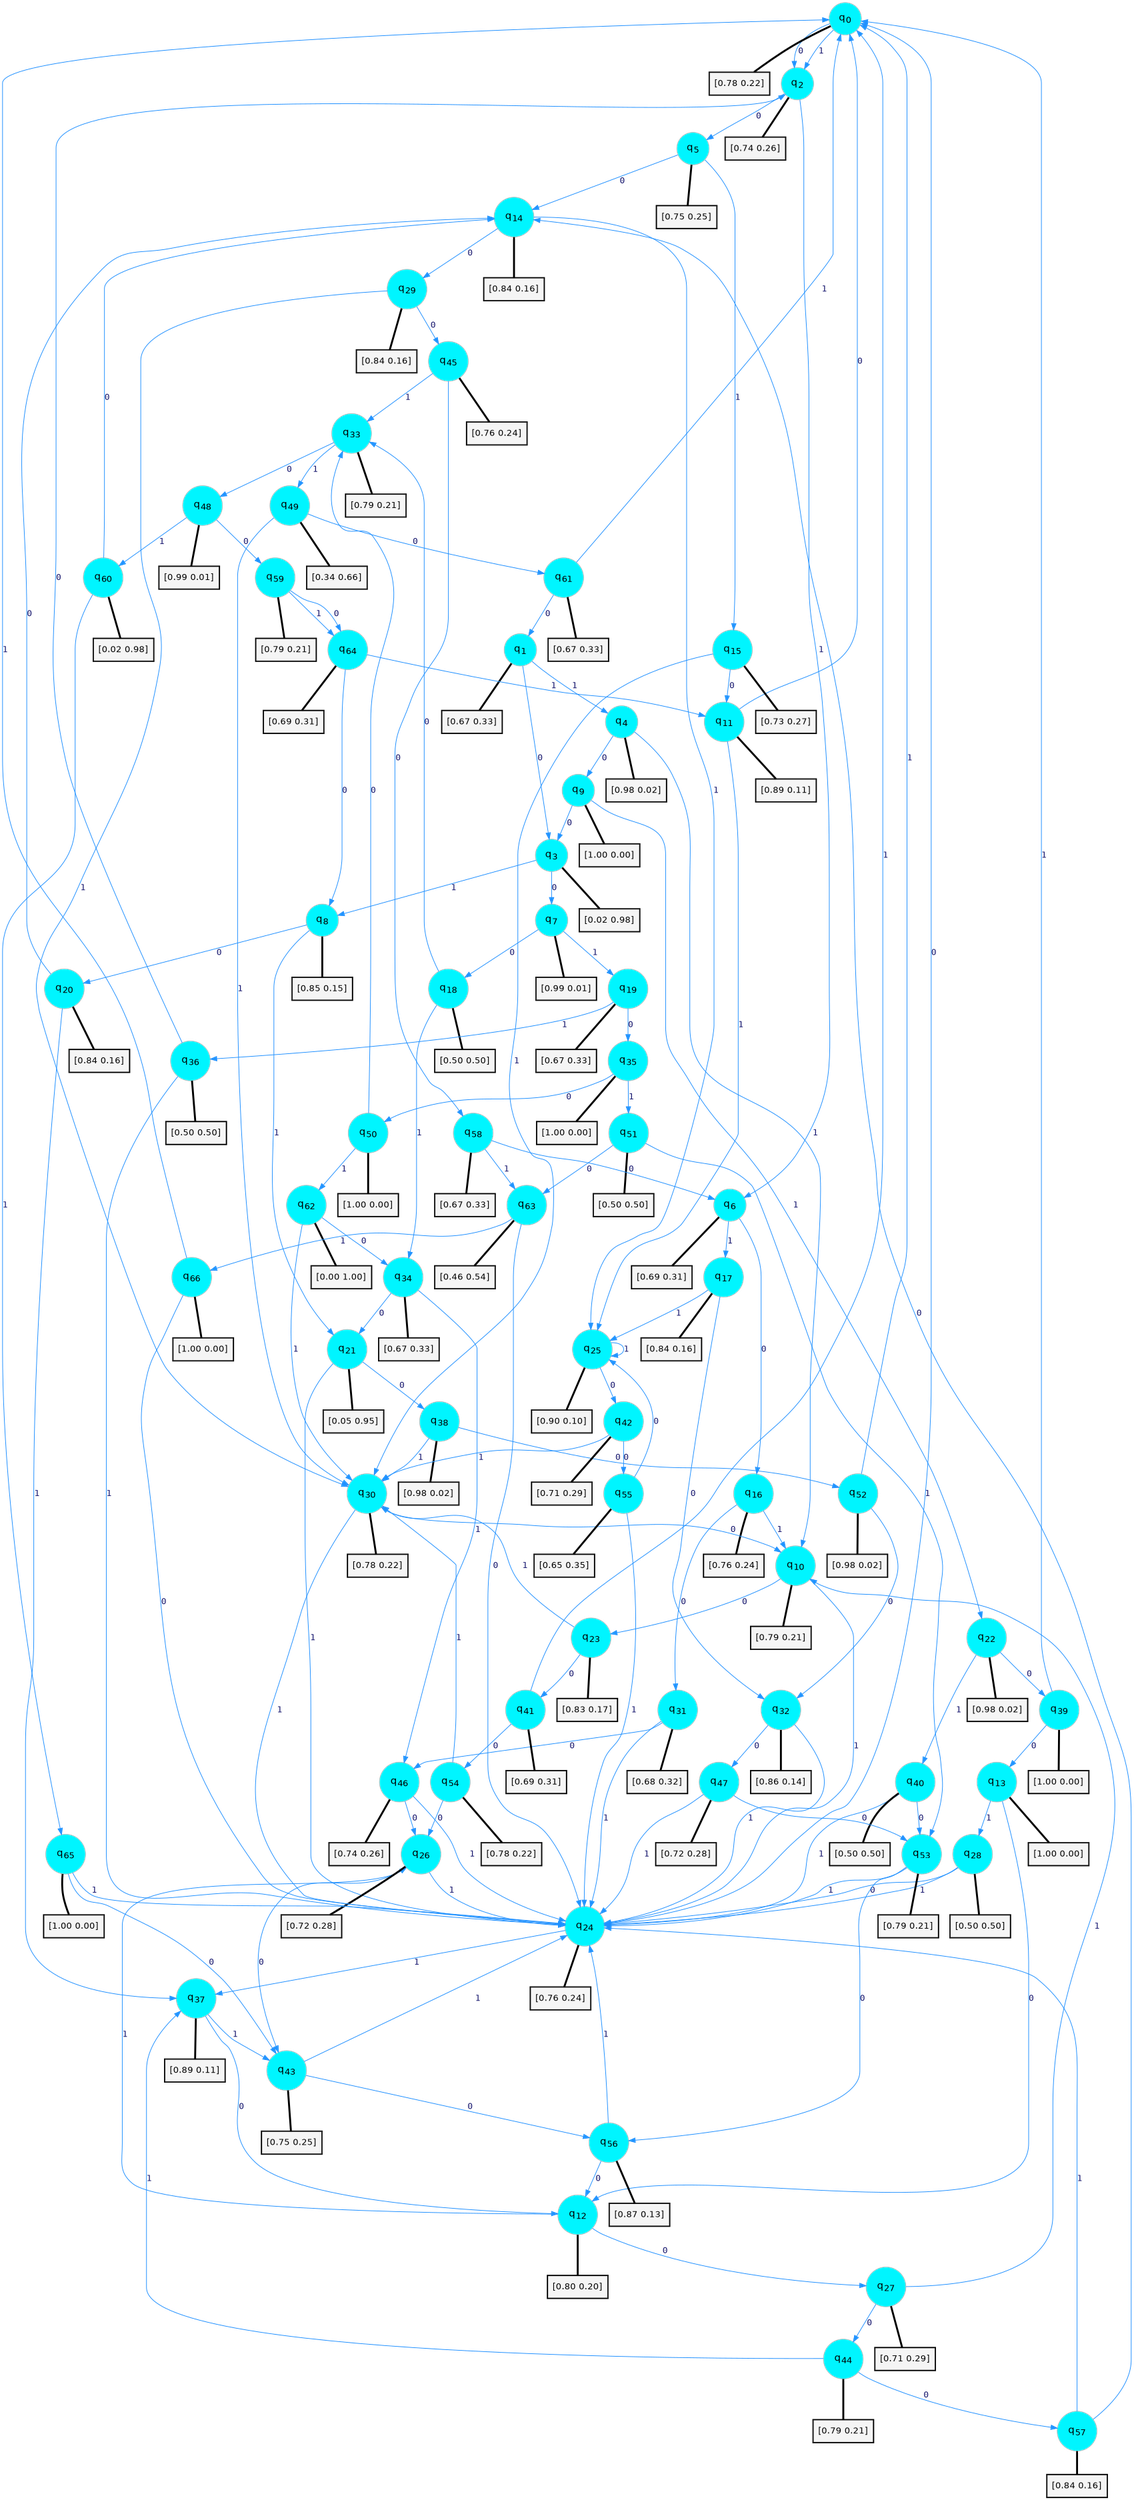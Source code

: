 digraph G {
graph [
bgcolor=transparent, dpi=300, rankdir=TD, size="40,25"];
node [
color=gray, fillcolor=turquoise1, fontcolor=black, fontname=Helvetica, fontsize=16, fontweight=bold, shape=circle, style=filled];
edge [
arrowsize=1, color=dodgerblue1, fontcolor=midnightblue, fontname=courier, fontweight=bold, penwidth=1, style=solid, weight=20];
0[label=<q<SUB>0</SUB>>];
1[label=<q<SUB>1</SUB>>];
2[label=<q<SUB>2</SUB>>];
3[label=<q<SUB>3</SUB>>];
4[label=<q<SUB>4</SUB>>];
5[label=<q<SUB>5</SUB>>];
6[label=<q<SUB>6</SUB>>];
7[label=<q<SUB>7</SUB>>];
8[label=<q<SUB>8</SUB>>];
9[label=<q<SUB>9</SUB>>];
10[label=<q<SUB>10</SUB>>];
11[label=<q<SUB>11</SUB>>];
12[label=<q<SUB>12</SUB>>];
13[label=<q<SUB>13</SUB>>];
14[label=<q<SUB>14</SUB>>];
15[label=<q<SUB>15</SUB>>];
16[label=<q<SUB>16</SUB>>];
17[label=<q<SUB>17</SUB>>];
18[label=<q<SUB>18</SUB>>];
19[label=<q<SUB>19</SUB>>];
20[label=<q<SUB>20</SUB>>];
21[label=<q<SUB>21</SUB>>];
22[label=<q<SUB>22</SUB>>];
23[label=<q<SUB>23</SUB>>];
24[label=<q<SUB>24</SUB>>];
25[label=<q<SUB>25</SUB>>];
26[label=<q<SUB>26</SUB>>];
27[label=<q<SUB>27</SUB>>];
28[label=<q<SUB>28</SUB>>];
29[label=<q<SUB>29</SUB>>];
30[label=<q<SUB>30</SUB>>];
31[label=<q<SUB>31</SUB>>];
32[label=<q<SUB>32</SUB>>];
33[label=<q<SUB>33</SUB>>];
34[label=<q<SUB>34</SUB>>];
35[label=<q<SUB>35</SUB>>];
36[label=<q<SUB>36</SUB>>];
37[label=<q<SUB>37</SUB>>];
38[label=<q<SUB>38</SUB>>];
39[label=<q<SUB>39</SUB>>];
40[label=<q<SUB>40</SUB>>];
41[label=<q<SUB>41</SUB>>];
42[label=<q<SUB>42</SUB>>];
43[label=<q<SUB>43</SUB>>];
44[label=<q<SUB>44</SUB>>];
45[label=<q<SUB>45</SUB>>];
46[label=<q<SUB>46</SUB>>];
47[label=<q<SUB>47</SUB>>];
48[label=<q<SUB>48</SUB>>];
49[label=<q<SUB>49</SUB>>];
50[label=<q<SUB>50</SUB>>];
51[label=<q<SUB>51</SUB>>];
52[label=<q<SUB>52</SUB>>];
53[label=<q<SUB>53</SUB>>];
54[label=<q<SUB>54</SUB>>];
55[label=<q<SUB>55</SUB>>];
56[label=<q<SUB>56</SUB>>];
57[label=<q<SUB>57</SUB>>];
58[label=<q<SUB>58</SUB>>];
59[label=<q<SUB>59</SUB>>];
60[label=<q<SUB>60</SUB>>];
61[label=<q<SUB>61</SUB>>];
62[label=<q<SUB>62</SUB>>];
63[label=<q<SUB>63</SUB>>];
64[label=<q<SUB>64</SUB>>];
65[label=<q<SUB>65</SUB>>];
66[label=<q<SUB>66</SUB>>];
67[label="[0.78 0.22]", shape=box,fontcolor=black, fontname=Helvetica, fontsize=14, penwidth=2, fillcolor=whitesmoke,color=black];
68[label="[0.67 0.33]", shape=box,fontcolor=black, fontname=Helvetica, fontsize=14, penwidth=2, fillcolor=whitesmoke,color=black];
69[label="[0.74 0.26]", shape=box,fontcolor=black, fontname=Helvetica, fontsize=14, penwidth=2, fillcolor=whitesmoke,color=black];
70[label="[0.02 0.98]", shape=box,fontcolor=black, fontname=Helvetica, fontsize=14, penwidth=2, fillcolor=whitesmoke,color=black];
71[label="[0.98 0.02]", shape=box,fontcolor=black, fontname=Helvetica, fontsize=14, penwidth=2, fillcolor=whitesmoke,color=black];
72[label="[0.75 0.25]", shape=box,fontcolor=black, fontname=Helvetica, fontsize=14, penwidth=2, fillcolor=whitesmoke,color=black];
73[label="[0.69 0.31]", shape=box,fontcolor=black, fontname=Helvetica, fontsize=14, penwidth=2, fillcolor=whitesmoke,color=black];
74[label="[0.99 0.01]", shape=box,fontcolor=black, fontname=Helvetica, fontsize=14, penwidth=2, fillcolor=whitesmoke,color=black];
75[label="[0.85 0.15]", shape=box,fontcolor=black, fontname=Helvetica, fontsize=14, penwidth=2, fillcolor=whitesmoke,color=black];
76[label="[1.00 0.00]", shape=box,fontcolor=black, fontname=Helvetica, fontsize=14, penwidth=2, fillcolor=whitesmoke,color=black];
77[label="[0.79 0.21]", shape=box,fontcolor=black, fontname=Helvetica, fontsize=14, penwidth=2, fillcolor=whitesmoke,color=black];
78[label="[0.89 0.11]", shape=box,fontcolor=black, fontname=Helvetica, fontsize=14, penwidth=2, fillcolor=whitesmoke,color=black];
79[label="[0.80 0.20]", shape=box,fontcolor=black, fontname=Helvetica, fontsize=14, penwidth=2, fillcolor=whitesmoke,color=black];
80[label="[1.00 0.00]", shape=box,fontcolor=black, fontname=Helvetica, fontsize=14, penwidth=2, fillcolor=whitesmoke,color=black];
81[label="[0.84 0.16]", shape=box,fontcolor=black, fontname=Helvetica, fontsize=14, penwidth=2, fillcolor=whitesmoke,color=black];
82[label="[0.73 0.27]", shape=box,fontcolor=black, fontname=Helvetica, fontsize=14, penwidth=2, fillcolor=whitesmoke,color=black];
83[label="[0.76 0.24]", shape=box,fontcolor=black, fontname=Helvetica, fontsize=14, penwidth=2, fillcolor=whitesmoke,color=black];
84[label="[0.84 0.16]", shape=box,fontcolor=black, fontname=Helvetica, fontsize=14, penwidth=2, fillcolor=whitesmoke,color=black];
85[label="[0.50 0.50]", shape=box,fontcolor=black, fontname=Helvetica, fontsize=14, penwidth=2, fillcolor=whitesmoke,color=black];
86[label="[0.67 0.33]", shape=box,fontcolor=black, fontname=Helvetica, fontsize=14, penwidth=2, fillcolor=whitesmoke,color=black];
87[label="[0.84 0.16]", shape=box,fontcolor=black, fontname=Helvetica, fontsize=14, penwidth=2, fillcolor=whitesmoke,color=black];
88[label="[0.05 0.95]", shape=box,fontcolor=black, fontname=Helvetica, fontsize=14, penwidth=2, fillcolor=whitesmoke,color=black];
89[label="[0.98 0.02]", shape=box,fontcolor=black, fontname=Helvetica, fontsize=14, penwidth=2, fillcolor=whitesmoke,color=black];
90[label="[0.83 0.17]", shape=box,fontcolor=black, fontname=Helvetica, fontsize=14, penwidth=2, fillcolor=whitesmoke,color=black];
91[label="[0.76 0.24]", shape=box,fontcolor=black, fontname=Helvetica, fontsize=14, penwidth=2, fillcolor=whitesmoke,color=black];
92[label="[0.90 0.10]", shape=box,fontcolor=black, fontname=Helvetica, fontsize=14, penwidth=2, fillcolor=whitesmoke,color=black];
93[label="[0.72 0.28]", shape=box,fontcolor=black, fontname=Helvetica, fontsize=14, penwidth=2, fillcolor=whitesmoke,color=black];
94[label="[0.71 0.29]", shape=box,fontcolor=black, fontname=Helvetica, fontsize=14, penwidth=2, fillcolor=whitesmoke,color=black];
95[label="[0.50 0.50]", shape=box,fontcolor=black, fontname=Helvetica, fontsize=14, penwidth=2, fillcolor=whitesmoke,color=black];
96[label="[0.84 0.16]", shape=box,fontcolor=black, fontname=Helvetica, fontsize=14, penwidth=2, fillcolor=whitesmoke,color=black];
97[label="[0.78 0.22]", shape=box,fontcolor=black, fontname=Helvetica, fontsize=14, penwidth=2, fillcolor=whitesmoke,color=black];
98[label="[0.68 0.32]", shape=box,fontcolor=black, fontname=Helvetica, fontsize=14, penwidth=2, fillcolor=whitesmoke,color=black];
99[label="[0.86 0.14]", shape=box,fontcolor=black, fontname=Helvetica, fontsize=14, penwidth=2, fillcolor=whitesmoke,color=black];
100[label="[0.79 0.21]", shape=box,fontcolor=black, fontname=Helvetica, fontsize=14, penwidth=2, fillcolor=whitesmoke,color=black];
101[label="[0.67 0.33]", shape=box,fontcolor=black, fontname=Helvetica, fontsize=14, penwidth=2, fillcolor=whitesmoke,color=black];
102[label="[1.00 0.00]", shape=box,fontcolor=black, fontname=Helvetica, fontsize=14, penwidth=2, fillcolor=whitesmoke,color=black];
103[label="[0.50 0.50]", shape=box,fontcolor=black, fontname=Helvetica, fontsize=14, penwidth=2, fillcolor=whitesmoke,color=black];
104[label="[0.89 0.11]", shape=box,fontcolor=black, fontname=Helvetica, fontsize=14, penwidth=2, fillcolor=whitesmoke,color=black];
105[label="[0.98 0.02]", shape=box,fontcolor=black, fontname=Helvetica, fontsize=14, penwidth=2, fillcolor=whitesmoke,color=black];
106[label="[1.00 0.00]", shape=box,fontcolor=black, fontname=Helvetica, fontsize=14, penwidth=2, fillcolor=whitesmoke,color=black];
107[label="[0.50 0.50]", shape=box,fontcolor=black, fontname=Helvetica, fontsize=14, penwidth=2, fillcolor=whitesmoke,color=black];
108[label="[0.69 0.31]", shape=box,fontcolor=black, fontname=Helvetica, fontsize=14, penwidth=2, fillcolor=whitesmoke,color=black];
109[label="[0.71 0.29]", shape=box,fontcolor=black, fontname=Helvetica, fontsize=14, penwidth=2, fillcolor=whitesmoke,color=black];
110[label="[0.75 0.25]", shape=box,fontcolor=black, fontname=Helvetica, fontsize=14, penwidth=2, fillcolor=whitesmoke,color=black];
111[label="[0.79 0.21]", shape=box,fontcolor=black, fontname=Helvetica, fontsize=14, penwidth=2, fillcolor=whitesmoke,color=black];
112[label="[0.76 0.24]", shape=box,fontcolor=black, fontname=Helvetica, fontsize=14, penwidth=2, fillcolor=whitesmoke,color=black];
113[label="[0.74 0.26]", shape=box,fontcolor=black, fontname=Helvetica, fontsize=14, penwidth=2, fillcolor=whitesmoke,color=black];
114[label="[0.72 0.28]", shape=box,fontcolor=black, fontname=Helvetica, fontsize=14, penwidth=2, fillcolor=whitesmoke,color=black];
115[label="[0.99 0.01]", shape=box,fontcolor=black, fontname=Helvetica, fontsize=14, penwidth=2, fillcolor=whitesmoke,color=black];
116[label="[0.34 0.66]", shape=box,fontcolor=black, fontname=Helvetica, fontsize=14, penwidth=2, fillcolor=whitesmoke,color=black];
117[label="[1.00 0.00]", shape=box,fontcolor=black, fontname=Helvetica, fontsize=14, penwidth=2, fillcolor=whitesmoke,color=black];
118[label="[0.50 0.50]", shape=box,fontcolor=black, fontname=Helvetica, fontsize=14, penwidth=2, fillcolor=whitesmoke,color=black];
119[label="[0.98 0.02]", shape=box,fontcolor=black, fontname=Helvetica, fontsize=14, penwidth=2, fillcolor=whitesmoke,color=black];
120[label="[0.79 0.21]", shape=box,fontcolor=black, fontname=Helvetica, fontsize=14, penwidth=2, fillcolor=whitesmoke,color=black];
121[label="[0.78 0.22]", shape=box,fontcolor=black, fontname=Helvetica, fontsize=14, penwidth=2, fillcolor=whitesmoke,color=black];
122[label="[0.65 0.35]", shape=box,fontcolor=black, fontname=Helvetica, fontsize=14, penwidth=2, fillcolor=whitesmoke,color=black];
123[label="[0.87 0.13]", shape=box,fontcolor=black, fontname=Helvetica, fontsize=14, penwidth=2, fillcolor=whitesmoke,color=black];
124[label="[0.84 0.16]", shape=box,fontcolor=black, fontname=Helvetica, fontsize=14, penwidth=2, fillcolor=whitesmoke,color=black];
125[label="[0.67 0.33]", shape=box,fontcolor=black, fontname=Helvetica, fontsize=14, penwidth=2, fillcolor=whitesmoke,color=black];
126[label="[0.79 0.21]", shape=box,fontcolor=black, fontname=Helvetica, fontsize=14, penwidth=2, fillcolor=whitesmoke,color=black];
127[label="[0.02 0.98]", shape=box,fontcolor=black, fontname=Helvetica, fontsize=14, penwidth=2, fillcolor=whitesmoke,color=black];
128[label="[0.67 0.33]", shape=box,fontcolor=black, fontname=Helvetica, fontsize=14, penwidth=2, fillcolor=whitesmoke,color=black];
129[label="[0.00 1.00]", shape=box,fontcolor=black, fontname=Helvetica, fontsize=14, penwidth=2, fillcolor=whitesmoke,color=black];
130[label="[0.46 0.54]", shape=box,fontcolor=black, fontname=Helvetica, fontsize=14, penwidth=2, fillcolor=whitesmoke,color=black];
131[label="[0.69 0.31]", shape=box,fontcolor=black, fontname=Helvetica, fontsize=14, penwidth=2, fillcolor=whitesmoke,color=black];
132[label="[1.00 0.00]", shape=box,fontcolor=black, fontname=Helvetica, fontsize=14, penwidth=2, fillcolor=whitesmoke,color=black];
133[label="[1.00 0.00]", shape=box,fontcolor=black, fontname=Helvetica, fontsize=14, penwidth=2, fillcolor=whitesmoke,color=black];
0->2 [label=0];
0->2 [label=1];
0->67 [arrowhead=none, penwidth=3,color=black];
1->3 [label=0];
1->4 [label=1];
1->68 [arrowhead=none, penwidth=3,color=black];
2->5 [label=0];
2->6 [label=1];
2->69 [arrowhead=none, penwidth=3,color=black];
3->7 [label=0];
3->8 [label=1];
3->70 [arrowhead=none, penwidth=3,color=black];
4->9 [label=0];
4->10 [label=1];
4->71 [arrowhead=none, penwidth=3,color=black];
5->14 [label=0];
5->15 [label=1];
5->72 [arrowhead=none, penwidth=3,color=black];
6->16 [label=0];
6->17 [label=1];
6->73 [arrowhead=none, penwidth=3,color=black];
7->18 [label=0];
7->19 [label=1];
7->74 [arrowhead=none, penwidth=3,color=black];
8->20 [label=0];
8->21 [label=1];
8->75 [arrowhead=none, penwidth=3,color=black];
9->3 [label=0];
9->22 [label=1];
9->76 [arrowhead=none, penwidth=3,color=black];
10->23 [label=0];
10->24 [label=1];
10->77 [arrowhead=none, penwidth=3,color=black];
11->0 [label=0];
11->25 [label=1];
11->78 [arrowhead=none, penwidth=3,color=black];
12->27 [label=0];
12->26 [label=1];
12->79 [arrowhead=none, penwidth=3,color=black];
13->12 [label=0];
13->28 [label=1];
13->80 [arrowhead=none, penwidth=3,color=black];
14->29 [label=0];
14->25 [label=1];
14->81 [arrowhead=none, penwidth=3,color=black];
15->11 [label=0];
15->30 [label=1];
15->82 [arrowhead=none, penwidth=3,color=black];
16->31 [label=0];
16->10 [label=1];
16->83 [arrowhead=none, penwidth=3,color=black];
17->32 [label=0];
17->25 [label=1];
17->84 [arrowhead=none, penwidth=3,color=black];
18->33 [label=0];
18->34 [label=1];
18->85 [arrowhead=none, penwidth=3,color=black];
19->35 [label=0];
19->36 [label=1];
19->86 [arrowhead=none, penwidth=3,color=black];
20->14 [label=0];
20->37 [label=1];
20->87 [arrowhead=none, penwidth=3,color=black];
21->38 [label=0];
21->24 [label=1];
21->88 [arrowhead=none, penwidth=3,color=black];
22->39 [label=0];
22->40 [label=1];
22->89 [arrowhead=none, penwidth=3,color=black];
23->41 [label=0];
23->30 [label=1];
23->90 [arrowhead=none, penwidth=3,color=black];
24->0 [label=0];
24->37 [label=1];
24->91 [arrowhead=none, penwidth=3,color=black];
25->42 [label=0];
25->25 [label=1];
25->92 [arrowhead=none, penwidth=3,color=black];
26->43 [label=0];
26->24 [label=1];
26->93 [arrowhead=none, penwidth=3,color=black];
27->44 [label=0];
27->10 [label=1];
27->94 [arrowhead=none, penwidth=3,color=black];
28->24 [label=0];
28->24 [label=1];
28->95 [arrowhead=none, penwidth=3,color=black];
29->45 [label=0];
29->30 [label=1];
29->96 [arrowhead=none, penwidth=3,color=black];
30->10 [label=0];
30->24 [label=1];
30->97 [arrowhead=none, penwidth=3,color=black];
31->46 [label=0];
31->24 [label=1];
31->98 [arrowhead=none, penwidth=3,color=black];
32->47 [label=0];
32->24 [label=1];
32->99 [arrowhead=none, penwidth=3,color=black];
33->48 [label=0];
33->49 [label=1];
33->100 [arrowhead=none, penwidth=3,color=black];
34->21 [label=0];
34->46 [label=1];
34->101 [arrowhead=none, penwidth=3,color=black];
35->50 [label=0];
35->51 [label=1];
35->102 [arrowhead=none, penwidth=3,color=black];
36->2 [label=0];
36->24 [label=1];
36->103 [arrowhead=none, penwidth=3,color=black];
37->12 [label=0];
37->43 [label=1];
37->104 [arrowhead=none, penwidth=3,color=black];
38->52 [label=0];
38->30 [label=1];
38->105 [arrowhead=none, penwidth=3,color=black];
39->13 [label=0];
39->0 [label=1];
39->106 [arrowhead=none, penwidth=3,color=black];
40->53 [label=0];
40->24 [label=1];
40->107 [arrowhead=none, penwidth=3,color=black];
41->54 [label=0];
41->0 [label=1];
41->108 [arrowhead=none, penwidth=3,color=black];
42->55 [label=0];
42->30 [label=1];
42->109 [arrowhead=none, penwidth=3,color=black];
43->56 [label=0];
43->24 [label=1];
43->110 [arrowhead=none, penwidth=3,color=black];
44->57 [label=0];
44->37 [label=1];
44->111 [arrowhead=none, penwidth=3,color=black];
45->58 [label=0];
45->33 [label=1];
45->112 [arrowhead=none, penwidth=3,color=black];
46->26 [label=0];
46->24 [label=1];
46->113 [arrowhead=none, penwidth=3,color=black];
47->53 [label=0];
47->24 [label=1];
47->114 [arrowhead=none, penwidth=3,color=black];
48->59 [label=0];
48->60 [label=1];
48->115 [arrowhead=none, penwidth=3,color=black];
49->61 [label=0];
49->30 [label=1];
49->116 [arrowhead=none, penwidth=3,color=black];
50->33 [label=0];
50->62 [label=1];
50->117 [arrowhead=none, penwidth=3,color=black];
51->63 [label=0];
51->53 [label=1];
51->118 [arrowhead=none, penwidth=3,color=black];
52->32 [label=0];
52->0 [label=1];
52->119 [arrowhead=none, penwidth=3,color=black];
53->56 [label=0];
53->24 [label=1];
53->120 [arrowhead=none, penwidth=3,color=black];
54->26 [label=0];
54->30 [label=1];
54->121 [arrowhead=none, penwidth=3,color=black];
55->25 [label=0];
55->24 [label=1];
55->122 [arrowhead=none, penwidth=3,color=black];
56->12 [label=0];
56->24 [label=1];
56->123 [arrowhead=none, penwidth=3,color=black];
57->14 [label=0];
57->24 [label=1];
57->124 [arrowhead=none, penwidth=3,color=black];
58->6 [label=0];
58->63 [label=1];
58->125 [arrowhead=none, penwidth=3,color=black];
59->64 [label=0];
59->64 [label=1];
59->126 [arrowhead=none, penwidth=3,color=black];
60->14 [label=0];
60->65 [label=1];
60->127 [arrowhead=none, penwidth=3,color=black];
61->1 [label=0];
61->0 [label=1];
61->128 [arrowhead=none, penwidth=3,color=black];
62->34 [label=0];
62->30 [label=1];
62->129 [arrowhead=none, penwidth=3,color=black];
63->24 [label=0];
63->66 [label=1];
63->130 [arrowhead=none, penwidth=3,color=black];
64->8 [label=0];
64->11 [label=1];
64->131 [arrowhead=none, penwidth=3,color=black];
65->43 [label=0];
65->24 [label=1];
65->132 [arrowhead=none, penwidth=3,color=black];
66->24 [label=0];
66->0 [label=1];
66->133 [arrowhead=none, penwidth=3,color=black];
}
